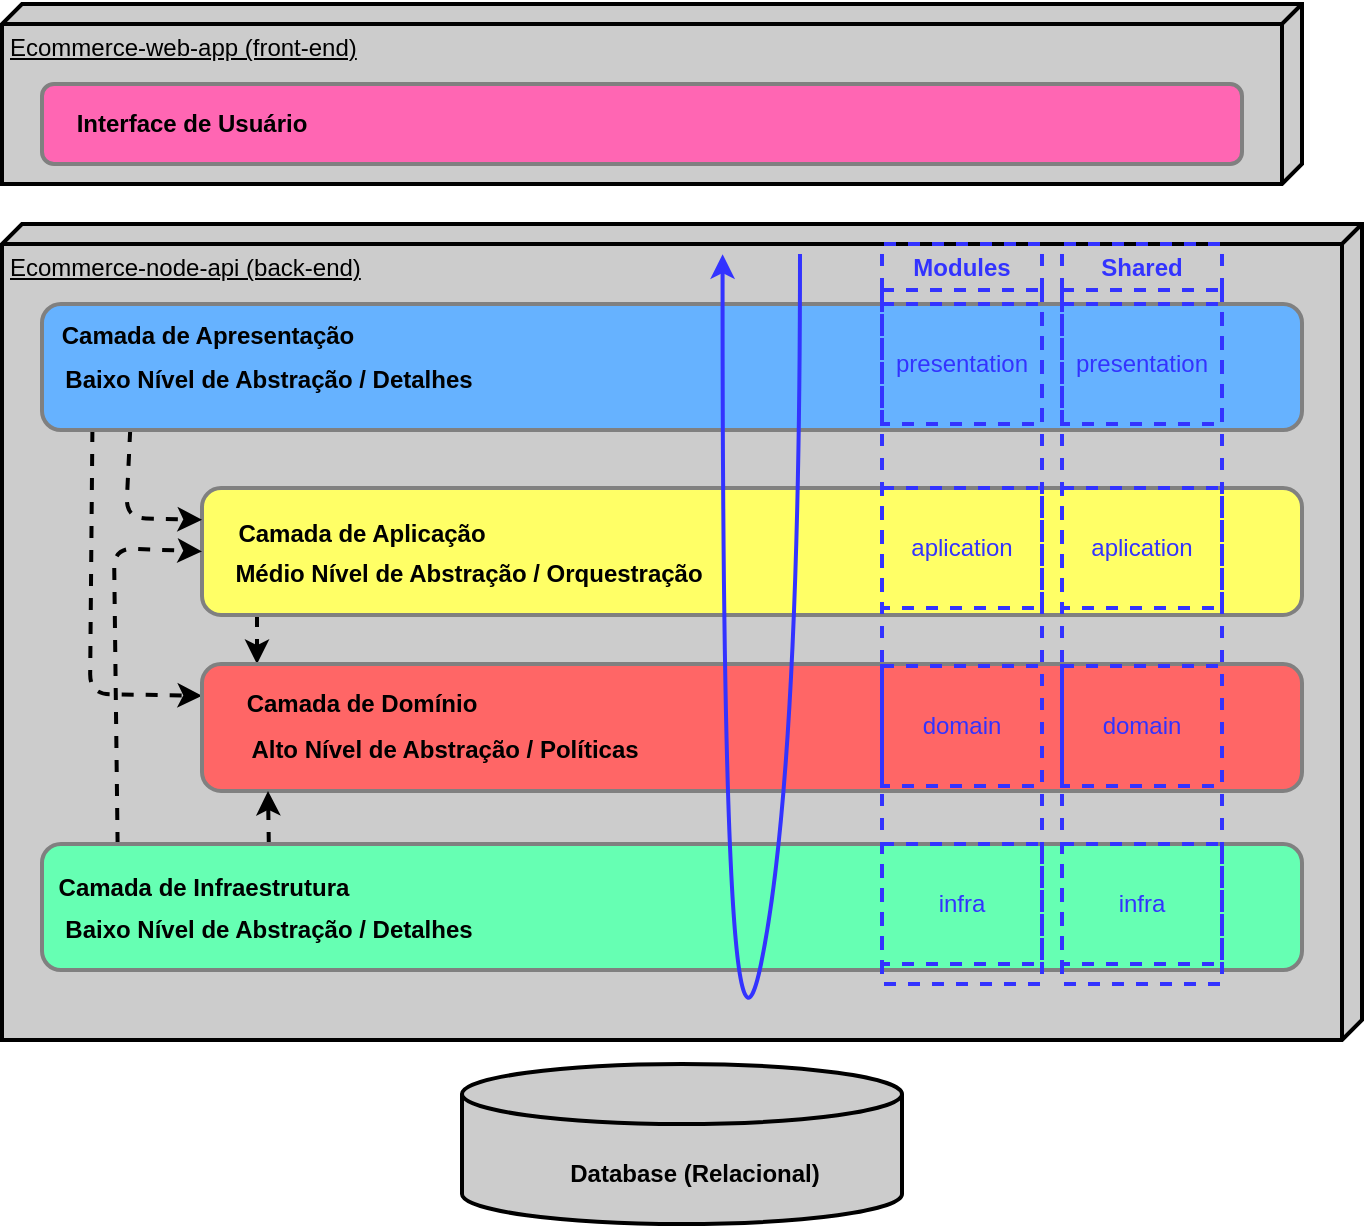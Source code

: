 <mxfile>
    <diagram id="7k9nhUk3vQBu-qB2R-Wo" name="Arquitetura em Camadas">
        <mxGraphModel dx="724" dy="853" grid="1" gridSize="10" guides="1" tooltips="1" connect="1" arrows="1" fold="1" page="1" pageScale="1" pageWidth="850" pageHeight="1100" math="0" shadow="0">
            <root>
                <mxCell id="0"/>
                <mxCell id="1" parent="0"/>
                <mxCell id="2" value="&lt;font color=&quot;#000000&quot;&gt;Ecommerce-node-api (back-end)&lt;/font&gt;" style="verticalAlign=top;align=left;spacingTop=8;spacingLeft=2;spacingRight=12;shape=cube;size=10;direction=south;fontStyle=4;html=1;strokeWidth=2;fillColor=#CCCCCC;" parent="1" vertex="1">
                    <mxGeometry x="80" y="130" width="680" height="408" as="geometry"/>
                </mxCell>
                <mxCell id="3" value="&lt;font color=&quot;#000000&quot;&gt;Ecommerce-web-app (front-end)&lt;/font&gt;" style="verticalAlign=top;align=left;spacingTop=8;spacingLeft=2;spacingRight=12;shape=cube;size=10;direction=south;fontStyle=4;html=1;strokeWidth=2;fillColor=#CCCCCC;" parent="1" vertex="1">
                    <mxGeometry x="80" y="20" width="650" height="90" as="geometry"/>
                </mxCell>
                <mxCell id="4" value="" style="shape=cylinder3;whiteSpace=wrap;html=1;boundedLbl=1;backgroundOutline=1;size=15;labelBackgroundColor=#18141D;strokeWidth=2;fontColor=#000000;fillColor=#CCCCCC;" parent="1" vertex="1">
                    <mxGeometry x="310" y="550" width="220" height="80" as="geometry"/>
                </mxCell>
                <mxCell id="5" value="&lt;b&gt;Database (Relacional)&lt;/b&gt;" style="text;html=1;strokeColor=none;fillColor=none;align=center;verticalAlign=middle;whiteSpace=wrap;rounded=0;labelBackgroundColor=none;strokeWidth=2;fontColor=#000000;" parent="1" vertex="1">
                    <mxGeometry x="360" y="590" width="133" height="30" as="geometry"/>
                </mxCell>
                <mxCell id="24" style="edgeStyle=none;html=1;exitX=0.05;exitY=1;exitDx=0;exitDy=0;exitPerimeter=0;entryX=0.05;entryY=0;entryDx=0;entryDy=0;entryPerimeter=0;dashed=1;strokeColor=#000000;strokeWidth=2;fontColor=#000000;" parent="1" source="6" target="12" edge="1">
                    <mxGeometry relative="1" as="geometry"/>
                </mxCell>
                <mxCell id="6" value="" style="rounded=1;whiteSpace=wrap;html=1;labelBackgroundColor=none;strokeWidth=2;fontColor=#000000;fillColor=#FFFF66;strokeColor=#808080;points=[[0,0,0,0,0],[0,0.25,0,0,0],[0,0.5,0,0,0],[0,0.75,0,0,0],[0,1,0,0,0],[0.05,1,0,0,0],[0.25,0,0,0,0],[0.5,0,0,0,0],[0.5,1,0,0,0],[0.75,0,0,0,0],[0.75,1,0,0,0],[1,0,0,0,0],[1,0.25,0,0,0],[1,0.5,0,0,0],[1,0.75,0,0,0],[1,1,0,0,0]];" parent="1" vertex="1">
                    <mxGeometry x="180" y="262" width="550" height="63.46" as="geometry"/>
                </mxCell>
                <mxCell id="7" value="&lt;b&gt;Camada de Aplicação&lt;/b&gt;" style="text;html=1;strokeColor=none;fillColor=none;align=center;verticalAlign=middle;whiteSpace=wrap;rounded=0;labelBackgroundColor=none;strokeWidth=2;fontColor=#000000;" parent="1" vertex="1">
                    <mxGeometry x="190" y="270" width="140" height="30" as="geometry"/>
                </mxCell>
                <mxCell id="21" style="edgeStyle=none;html=1;exitX=0.07;exitY=1;exitDx=0;exitDy=0;exitPerimeter=0;entryX=0;entryY=0.25;entryDx=0;entryDy=0;fontColor=#000000;dashed=1;strokeWidth=2;strokeColor=#000000;" parent="1" source="8" target="6" edge="1">
                    <mxGeometry relative="1" as="geometry">
                        <Array as="points">
                            <mxPoint x="142" y="277"/>
                        </Array>
                    </mxGeometry>
                </mxCell>
                <mxCell id="22" style="edgeStyle=none;html=1;exitX=0.04;exitY=1;exitDx=0;exitDy=0;exitPerimeter=0;entryX=0;entryY=0.25;entryDx=0;entryDy=0;dashed=1;strokeColor=#000000;strokeWidth=2;fontColor=#000000;" parent="1" source="8" target="12" edge="1">
                    <mxGeometry relative="1" as="geometry">
                        <Array as="points">
                            <mxPoint x="124" y="365"/>
                        </Array>
                    </mxGeometry>
                </mxCell>
                <mxCell id="8" value="" style="rounded=1;whiteSpace=wrap;html=1;labelBackgroundColor=none;strokeWidth=2;fontColor=#000000;fillColor=#66B2FF;strokeColor=#808080;points=[[0,0,0,0,0],[0,0.25,0,0,0],[0,0.5,0,0,0],[0,0.75,0,0,0],[0,1,0,0,0],[0.04,1,0,0,0],[0.07,1,0,0,0],[0.25,0,0,0,0],[0.5,0,0,0,0],[0.75,0,0,0,0],[0.75,1,0,0,0],[1,0,0,0,0],[1,0.25,0,0,0],[1,0.5,0,0,0],[1,0.75,0,0,0],[1,1,0,0,0]];" parent="1" vertex="1">
                    <mxGeometry x="100" y="170" width="630" height="63" as="geometry"/>
                </mxCell>
                <mxCell id="9" value="&lt;b&gt;Camada de Apresentação&lt;/b&gt;" style="text;html=1;strokeColor=none;fillColor=none;align=center;verticalAlign=middle;whiteSpace=wrap;rounded=0;labelBackgroundColor=none;strokeWidth=2;fontColor=#000000;" parent="1" vertex="1">
                    <mxGeometry x="108" y="168" width="150" height="35" as="geometry"/>
                </mxCell>
                <mxCell id="10" value="" style="rounded=1;whiteSpace=wrap;html=1;labelBackgroundColor=none;strokeWidth=2;fontColor=#000000;fillColor=#FF66B3;strokeColor=#808080;" parent="1" vertex="1">
                    <mxGeometry x="100" y="60" width="600" height="40" as="geometry"/>
                </mxCell>
                <mxCell id="11" value="&lt;b&gt;Interface de Usuário&lt;/b&gt;" style="text;html=1;strokeColor=none;fillColor=none;align=center;verticalAlign=middle;whiteSpace=wrap;rounded=0;labelBackgroundColor=none;strokeWidth=2;fontColor=#000000;" parent="1" vertex="1">
                    <mxGeometry x="100" y="62.5" width="150" height="35" as="geometry"/>
                </mxCell>
                <mxCell id="12" value="" style="rounded=1;whiteSpace=wrap;html=1;labelBackgroundColor=none;strokeWidth=2;fontColor=#000000;fillColor=#FF6666;strokeColor=#808080;points=[[0,0,0,0,0],[0,0.25,0,0,0],[0,0.5,0,0,0],[0,0.75,0,0,0],[0,1,0,0,0],[0.05,0,0,0,0],[0.06,1,0,0,0],[0.5,0,0,0,0],[0.5,1,0,0,0],[0.75,0,0,0,0],[0.75,1,0,0,0],[1,0,0,0,0],[1,0.25,0,0,0],[1,0.5,0,0,0],[1,0.75,0,0,0],[1,1,0,0,0]];" parent="1" vertex="1">
                    <mxGeometry x="180" y="350" width="550" height="63.46" as="geometry"/>
                </mxCell>
                <mxCell id="13" value="&lt;b&gt;Camada de Domínio&lt;/b&gt;" style="text;html=1;strokeColor=none;fillColor=none;align=center;verticalAlign=middle;whiteSpace=wrap;rounded=0;labelBackgroundColor=none;strokeWidth=2;fontColor=#000000;" parent="1" vertex="1">
                    <mxGeometry x="190" y="355" width="140" height="30" as="geometry"/>
                </mxCell>
                <mxCell id="25" style="edgeStyle=none;html=1;exitX=0.06;exitY=0;exitDx=0;exitDy=0;exitPerimeter=0;entryX=0;entryY=0.5;entryDx=0;entryDy=0;entryPerimeter=0;dashed=1;strokeColor=#000000;strokeWidth=2;fontColor=#000000;" parent="1" source="14" target="6" edge="1">
                    <mxGeometry relative="1" as="geometry">
                        <Array as="points">
                            <mxPoint x="136" y="292"/>
                        </Array>
                    </mxGeometry>
                </mxCell>
                <mxCell id="33" style="edgeStyle=none;html=1;exitX=0.18;exitY=0;exitDx=0;exitDy=0;exitPerimeter=0;entryX=0.06;entryY=1;entryDx=0;entryDy=0;entryPerimeter=0;dashed=1;strokeColor=#000000;strokeWidth=2;fontColor=#000000;" parent="1" source="14" target="12" edge="1">
                    <mxGeometry relative="1" as="geometry"/>
                </mxCell>
                <mxCell id="14" value="" style="rounded=1;whiteSpace=wrap;html=1;labelBackgroundColor=none;strokeWidth=2;fontColor=#000000;fillColor=#66FFB3;strokeColor=#808080;points=[[0,0,0,0,0],[0,0.25,0,0,0],[0,0.5,0,0,0],[0,0.75,0,0,0],[0,1,0,0,0],[0.06,0,0,0,0],[0.18,0,0,0,0],[0.25,1,0,0,0],[0.5,1,0,0,0],[0.75,0,0,0,0],[0.75,1,0,0,0],[1,0,0,0,0],[1,0.25,0,0,0],[1,0.5,0,0,0],[1,0.75,0,0,0],[1,1,0,0,0]];" parent="1" vertex="1">
                    <mxGeometry x="100" y="440" width="630" height="63" as="geometry"/>
                </mxCell>
                <mxCell id="15" value="&lt;b&gt;Camada de Infraestrutura&lt;/b&gt;" style="text;html=1;strokeColor=none;fillColor=none;align=center;verticalAlign=middle;whiteSpace=wrap;rounded=0;labelBackgroundColor=none;strokeWidth=2;fontColor=#000000;labelBorderColor=none;" parent="1" vertex="1">
                    <mxGeometry x="106" y="444.5" width="150" height="35" as="geometry"/>
                </mxCell>
                <mxCell id="18" value="&lt;b&gt;Baixo Nível de Abstração / Detalhes&lt;br&gt;&lt;/b&gt;" style="text;html=1;strokeColor=none;fillColor=none;align=center;verticalAlign=middle;whiteSpace=wrap;rounded=0;labelBackgroundColor=none;strokeWidth=2;fontColor=#000000;" parent="1" vertex="1">
                    <mxGeometry x="90" y="190" width="247" height="35" as="geometry"/>
                </mxCell>
                <mxCell id="34" value="" style="curved=1;endArrow=classic;html=1;strokeColor=#3333FF;strokeWidth=2;fontColor=#000000;entryX=0.026;entryY=0.538;entryDx=0;entryDy=0;entryPerimeter=0;" parent="1" edge="1">
                    <mxGeometry width="50" height="50" relative="1" as="geometry">
                        <mxPoint x="479" y="145" as="sourcePoint"/>
                        <mxPoint x="440.3" y="145.14" as="targetPoint"/>
                        <Array as="points">
                            <mxPoint x="479" y="405"/>
                            <mxPoint x="440" y="595"/>
                        </Array>
                    </mxGeometry>
                </mxCell>
                <mxCell id="35" value="&lt;b&gt;Baixo Nível de Abstração / Detalhes&lt;br&gt;&lt;/b&gt;" style="text;html=1;strokeColor=none;fillColor=none;align=center;verticalAlign=middle;whiteSpace=wrap;rounded=0;labelBackgroundColor=none;strokeWidth=2;fontColor=#000000;" parent="1" vertex="1">
                    <mxGeometry x="90" y="465" width="247" height="35" as="geometry"/>
                </mxCell>
                <mxCell id="36" value="&lt;b&gt;Alto Nível de Abstração / Políticas&lt;br&gt;&lt;/b&gt;" style="text;html=1;strokeColor=none;fillColor=none;align=center;verticalAlign=middle;whiteSpace=wrap;rounded=0;labelBackgroundColor=none;strokeWidth=2;fontColor=#000000;" parent="1" vertex="1">
                    <mxGeometry x="178" y="375" width="247" height="35" as="geometry"/>
                </mxCell>
                <mxCell id="37" value="&lt;b&gt;Médio Nível de Abstração / Orquestração&lt;br&gt;&lt;/b&gt;" style="text;html=1;strokeColor=none;fillColor=none;align=center;verticalAlign=middle;whiteSpace=wrap;rounded=0;labelBackgroundColor=none;strokeWidth=2;fontColor=#000000;" parent="1" vertex="1">
                    <mxGeometry x="190" y="287" width="247" height="35" as="geometry"/>
                </mxCell>
                <mxCell id="UFKZLdr68emgw0oBqBR9-37" value="Modules" style="swimlane;whiteSpace=wrap;html=1;fillColor=none;fontColor=#3333FF;strokeColor=#3333FF;dashed=1;strokeWidth=2;" vertex="1" parent="1">
                    <mxGeometry x="520" y="140" width="80" height="370" as="geometry"/>
                </mxCell>
                <mxCell id="njVO6qPZPcyYaA_mqp9c-37" value="domain" style="rounded=0;whiteSpace=wrap;html=1;dashed=1;strokeColor=#3333FF;strokeWidth=2;fontColor=#3333FF;fillColor=none;" vertex="1" parent="UFKZLdr68emgw0oBqBR9-37">
                    <mxGeometry y="211" width="80" height="60" as="geometry"/>
                </mxCell>
                <mxCell id="njVO6qPZPcyYaA_mqp9c-38" value="aplication" style="rounded=0;whiteSpace=wrap;html=1;dashed=1;strokeColor=#3333FF;strokeWidth=2;fontColor=#3333FF;fillColor=none;" vertex="1" parent="UFKZLdr68emgw0oBqBR9-37">
                    <mxGeometry y="122" width="80" height="60" as="geometry"/>
                </mxCell>
                <mxCell id="njVO6qPZPcyYaA_mqp9c-39" value="presentation" style="rounded=0;whiteSpace=wrap;html=1;dashed=1;strokeColor=#3333FF;strokeWidth=2;fontColor=#3333FF;fillColor=none;" vertex="1" parent="UFKZLdr68emgw0oBqBR9-37">
                    <mxGeometry y="30" width="80" height="60" as="geometry"/>
                </mxCell>
                <mxCell id="njVO6qPZPcyYaA_mqp9c-40" value="infra" style="rounded=0;whiteSpace=wrap;html=1;dashed=1;strokeColor=#3333FF;strokeWidth=2;fontColor=#3333FF;fillColor=none;" vertex="1" parent="UFKZLdr68emgw0oBqBR9-37">
                    <mxGeometry y="300" width="80" height="60" as="geometry"/>
                </mxCell>
                <mxCell id="njVO6qPZPcyYaA_mqp9c-41" value="Shared" style="swimlane;whiteSpace=wrap;html=1;fillColor=none;fontColor=#3333FF;strokeColor=#3333FF;dashed=1;strokeWidth=2;" vertex="1" parent="1">
                    <mxGeometry x="610" y="140" width="80" height="370" as="geometry"/>
                </mxCell>
                <mxCell id="njVO6qPZPcyYaA_mqp9c-42" value="domain" style="rounded=0;whiteSpace=wrap;html=1;dashed=1;strokeColor=#3333FF;strokeWidth=2;fontColor=#3333FF;fillColor=none;" vertex="1" parent="njVO6qPZPcyYaA_mqp9c-41">
                    <mxGeometry y="211" width="80" height="60" as="geometry"/>
                </mxCell>
                <mxCell id="njVO6qPZPcyYaA_mqp9c-43" value="aplication" style="rounded=0;whiteSpace=wrap;html=1;dashed=1;strokeColor=#3333FF;strokeWidth=2;fontColor=#3333FF;fillColor=none;" vertex="1" parent="njVO6qPZPcyYaA_mqp9c-41">
                    <mxGeometry y="122" width="80" height="60" as="geometry"/>
                </mxCell>
                <mxCell id="njVO6qPZPcyYaA_mqp9c-44" value="presentation" style="rounded=0;whiteSpace=wrap;html=1;dashed=1;strokeColor=#3333FF;strokeWidth=2;fontColor=#3333FF;fillColor=none;" vertex="1" parent="njVO6qPZPcyYaA_mqp9c-41">
                    <mxGeometry y="30" width="80" height="60" as="geometry"/>
                </mxCell>
                <mxCell id="njVO6qPZPcyYaA_mqp9c-45" value="infra" style="rounded=0;whiteSpace=wrap;html=1;dashed=1;strokeColor=#3333FF;strokeWidth=2;fontColor=#3333FF;fillColor=none;" vertex="1" parent="njVO6qPZPcyYaA_mqp9c-41">
                    <mxGeometry y="300" width="80" height="60" as="geometry"/>
                </mxCell>
            </root>
        </mxGraphModel>
    </diagram>
    <diagram name="Arquitetura Hexagonal" id="EeMI8kcn55GKuk9sSVCS">
        <mxGraphModel dx="468" dy="552" grid="1" gridSize="10" guides="1" tooltips="1" connect="1" arrows="1" fold="1" page="1" pageScale="1" pageWidth="850" pageHeight="1100" math="0" shadow="0">
            <root>
                <mxCell id="hYAzWoSKdxrVPLJhWobG-0"/>
                <mxCell id="hYAzWoSKdxrVPLJhWobG-1" parent="hYAzWoSKdxrVPLJhWobG-0"/>
                <mxCell id="7pla7kDubyWuy_Jkj4xD-3" value="" style="group" parent="hYAzWoSKdxrVPLJhWobG-1" vertex="1" connectable="0">
                    <mxGeometry x="39.75" y="857" width="339.25" height="60" as="geometry"/>
                </mxCell>
                <mxCell id="7pla7kDubyWuy_Jkj4xD-0" value="" style="rounded=1;whiteSpace=wrap;html=1;labelBackgroundColor=none;strokeWidth=2;fontColor=#000000;fillColor=#66B2FF;strokeColor=#808080;points=[[0,0,0,0,0],[0,0.25,0,0,0],[0,0.5,0,0,0],[0,0.75,0,0,0],[0,1,0,0,0],[0.04,1,0,0,0],[0.07,1,0,0,0],[0.25,0,0,0,0],[0.5,0,0,0,0],[0.75,0,0,0,0],[0.75,1,0,0,0],[1,0,0,0,0],[1,0.25,0,0,0],[1,0.5,0,0,0],[1,0.75,0,0,0],[1,1,0,0,0]];" parent="7pla7kDubyWuy_Jkj4xD-3" vertex="1">
                    <mxGeometry x="5.561" y="1.935" width="333.689" height="58.065" as="geometry"/>
                </mxCell>
                <mxCell id="7pla7kDubyWuy_Jkj4xD-1" value="&lt;b&gt;Camada de Apresentação&lt;/b&gt;" style="text;html=1;strokeColor=none;fillColor=none;align=center;verticalAlign=middle;whiteSpace=wrap;rounded=0;labelBackgroundColor=none;strokeWidth=2;fontColor=#000000;" parent="7pla7kDubyWuy_Jkj4xD-3" vertex="1">
                    <mxGeometry y="1.94" width="169.99" height="33.87" as="geometry"/>
                </mxCell>
                <mxCell id="7pla7kDubyWuy_Jkj4xD-2" value="&lt;b&gt;Baixo Nível de Abstração / Detalhes&lt;br&gt;&lt;/b&gt;" style="text;html=1;strokeColor=none;fillColor=none;align=center;verticalAlign=middle;whiteSpace=wrap;rounded=0;labelBackgroundColor=none;strokeWidth=2;fontColor=#000000;" parent="7pla7kDubyWuy_Jkj4xD-3" vertex="1">
                    <mxGeometry x="-9.75" y="26.13" width="240" height="33.87" as="geometry"/>
                </mxCell>
                <mxCell id="hYAzWoSKdxrVPLJhWobG-2" value="&lt;font color=&quot;#000000&quot;&gt;Ecommerce-node-api (back-end)&lt;/font&gt;" style="verticalAlign=top;align=left;spacingTop=8;spacingLeft=2;spacingRight=12;shape=cube;size=10;direction=south;fontStyle=4;html=1;strokeWidth=2;fillColor=#CCCCCC;" parent="hYAzWoSKdxrVPLJhWobG-1" vertex="1">
                    <mxGeometry x="47" y="145" width="680" height="470" as="geometry"/>
                </mxCell>
                <mxCell id="hYAzWoSKdxrVPLJhWobG-3" value="&lt;font color=&quot;#000000&quot;&gt;Ecommerce-web-app (front-end)&lt;/font&gt;" style="verticalAlign=top;align=left;spacingTop=8;spacingLeft=2;spacingRight=12;shape=cube;size=10;direction=south;fontStyle=4;html=1;strokeWidth=2;fillColor=#CCCCCC;" parent="hYAzWoSKdxrVPLJhWobG-1" vertex="1">
                    <mxGeometry x="50" y="20" width="680" height="90" as="geometry"/>
                </mxCell>
                <mxCell id="hYAzWoSKdxrVPLJhWobG-4" value="" style="shape=cylinder3;whiteSpace=wrap;html=1;boundedLbl=1;backgroundOutline=1;size=15;labelBackgroundColor=#18141D;strokeWidth=2;fontColor=#000000;fillColor=#CCCCCC;" parent="hYAzWoSKdxrVPLJhWobG-1" vertex="1">
                    <mxGeometry x="269" y="628" width="220" height="80" as="geometry"/>
                </mxCell>
                <mxCell id="hYAzWoSKdxrVPLJhWobG-5" value="&lt;b&gt;Database (Relacional)&lt;/b&gt;" style="text;html=1;strokeColor=none;fillColor=none;align=center;verticalAlign=middle;whiteSpace=wrap;rounded=0;labelBackgroundColor=none;strokeWidth=2;fontColor=#000000;" parent="hYAzWoSKdxrVPLJhWobG-1" vertex="1">
                    <mxGeometry x="319" y="668" width="133" height="30" as="geometry"/>
                </mxCell>
                <mxCell id="hYAzWoSKdxrVPLJhWobG-13" value="" style="rounded=1;whiteSpace=wrap;html=1;labelBackgroundColor=none;strokeWidth=2;fontColor=#000000;fillColor=#FF66B3;strokeColor=#808080;" parent="hYAzWoSKdxrVPLJhWobG-1" vertex="1">
                    <mxGeometry x="100" y="60" width="600" height="40" as="geometry"/>
                </mxCell>
                <mxCell id="hYAzWoSKdxrVPLJhWobG-14" value="&lt;b&gt;Interface de Usuário&lt;/b&gt;" style="text;html=1;strokeColor=none;fillColor=none;align=center;verticalAlign=middle;whiteSpace=wrap;rounded=0;labelBackgroundColor=none;strokeWidth=2;fontColor=#000000;" parent="hYAzWoSKdxrVPLJhWobG-1" vertex="1">
                    <mxGeometry x="100" y="62.5" width="150" height="35" as="geometry"/>
                </mxCell>
                <mxCell id="i50sESxvsA3d8kJN36qq-8" style="edgeStyle=none;html=1;exitX=0.5;exitY=0;exitDx=0;exitDy=0;entryX=0.872;entryY=1.146;entryDx=0;entryDy=0;entryPerimeter=0;strokeColor=#000000;fontSize=10;fontColor=none;endArrow=classic;endFill=1;" parent="hYAzWoSKdxrVPLJhWobG-1" source="i50sESxvsA3d8kJN36qq-2" target="hYAzWoSKdxrVPLJhWobG-21" edge="1">
                    <mxGeometry relative="1" as="geometry"/>
                </mxCell>
                <mxCell id="i50sESxvsA3d8kJN36qq-14" style="edgeStyle=none;sketch=1;html=1;exitX=0.5;exitY=1;exitDx=0;exitDy=0;entryX=0.5;entryY=1;entryDx=0;entryDy=0;entryPerimeter=0;dashed=1;strokeColor=#000000;strokeWidth=2;fontSize=10;fontColor=none;endArrow=classic;endFill=1;" parent="hYAzWoSKdxrVPLJhWobG-1" edge="1">
                    <mxGeometry relative="1" as="geometry">
                        <mxPoint x="382" y="595" as="sourcePoint"/>
                        <mxPoint x="371.5" y="539" as="targetPoint"/>
                    </mxGeometry>
                </mxCell>
                <mxCell id="i50sESxvsA3d8kJN36qq-15" style="edgeStyle=none;sketch=1;html=1;exitX=0.5;exitY=1;exitDx=0;exitDy=0;exitPerimeter=0;entryX=0.5;entryY=1;entryDx=0;entryDy=0;entryPerimeter=0;dashed=1;strokeColor=#000000;strokeWidth=2;fontSize=10;fontColor=none;endArrow=classic;endFill=1;" parent="hYAzWoSKdxrVPLJhWobG-1" source="i50sESxvsA3d8kJN36qq-2" target="i50sESxvsA3d8kJN36qq-1" edge="1">
                    <mxGeometry relative="1" as="geometry"/>
                </mxCell>
                <mxCell id="i50sESxvsA3d8kJN36qq-2" value="" style="shape=hexagon;perimeter=hexagonPerimeter2;whiteSpace=wrap;html=1;fixedSize=1;rounded=1;labelBackgroundColor=#18141D;strokeColor=#000000;fontSize=10;fontColor=none;fillColor=#66B2FF;size=110;arcSize=21;gradientColor=#66FFB3;gradientDirection=south;points=[[0,0.5,0,0,0],[0.08,0.29,0,0,0],[0.08,0.71,0,0,0],[0.38,0,0,0,0],[0.38,1,0,0,0],[0.49,0,0,0,0],[0.5,1,0,0,0],[0.63,0,0,0,0],[0.63,1,0,0,0],[0.92,0.29,0,0,0],[0.92,0.71,0,0,0],[1,0.5,0,0,0]];" parent="hYAzWoSKdxrVPLJhWobG-1" vertex="1">
                    <mxGeometry x="72" y="175" width="620" height="420" as="geometry"/>
                </mxCell>
                <mxCell id="i50sESxvsA3d8kJN36qq-1" value="" style="shape=hexagon;perimeter=hexagonPerimeter2;whiteSpace=wrap;html=1;fixedSize=1;rounded=1;labelBackgroundColor=#18141D;strokeColor=#000000;fontSize=10;fontColor=none;fillColor=#FFFF33;size=77;dashed=1;points=[[0,0.5,0,0,0],[0.06,0.28,0,0,0],[0.06,0.72,0,0,0],[0.38,1,0,0,0],[0.51,0,0,0,0],[0.52,1,0,0,0],[0.57,0,0,0,0],[0.62,0,0,0,0],[0.62,1,0,0,0],[0.94,0.28,0,0,0],[0.94,0.72,0,0,0],[1,0.5,0,0,0]];" parent="hYAzWoSKdxrVPLJhWobG-1" vertex="1">
                    <mxGeometry x="123" y="225" width="497" height="314" as="geometry"/>
                </mxCell>
                <mxCell id="i50sESxvsA3d8kJN36qq-0" value="" style="shape=hexagon;perimeter=hexagonPerimeter2;whiteSpace=wrap;html=1;fixedSize=1;size=50;rounded=1;fillColor=#FF6666;strokeColor=#000000;" parent="hYAzWoSKdxrVPLJhWobG-1" vertex="1">
                    <mxGeometry x="227" y="295" width="310" height="190" as="geometry"/>
                </mxCell>
                <mxCell id="hYAzWoSKdxrVPLJhWobG-16" value="&lt;span style=&quot;font-size: 12px;&quot;&gt;Camada de Domínio&lt;/span&gt;" style="text;html=1;strokeColor=none;fillColor=none;align=center;verticalAlign=middle;whiteSpace=wrap;rounded=0;labelBackgroundColor=none;strokeWidth=2;fontColor=#000000;fontStyle=1;fontSize=12;" parent="hYAzWoSKdxrVPLJhWobG-1" vertex="1">
                    <mxGeometry x="282" y="355" width="127.5" height="35" as="geometry"/>
                </mxCell>
                <mxCell id="hYAzWoSKdxrVPLJhWobG-24" value="&lt;b style=&quot;font-size: 10px;&quot;&gt;Alto Nível de Abstração / Políticas&lt;br style=&quot;font-size: 10px;&quot;&gt;&lt;/b&gt;" style="text;html=1;strokeColor=none;fillColor=none;align=center;verticalAlign=middle;whiteSpace=wrap;rounded=0;labelBackgroundColor=none;strokeWidth=2;fontColor=#000000;fontSize=10;" parent="hYAzWoSKdxrVPLJhWobG-1" vertex="1">
                    <mxGeometry x="242" y="375" width="247" height="35" as="geometry"/>
                </mxCell>
                <mxCell id="hYAzWoSKdxrVPLJhWobG-8" value="&lt;b&gt;Camada de Aplicação&lt;/b&gt;" style="text;html=1;strokeColor=none;fillColor=none;align=center;verticalAlign=middle;whiteSpace=wrap;rounded=0;labelBackgroundColor=none;strokeWidth=2;fontColor=#000000;" parent="hYAzWoSKdxrVPLJhWobG-1" vertex="1">
                    <mxGeometry x="192" y="229" width="140" height="30" as="geometry"/>
                </mxCell>
                <mxCell id="hYAzWoSKdxrVPLJhWobG-25" value="&lt;b style=&quot;font-size: 10px;&quot;&gt;Médio Nível de Abstração &lt;br&gt;Orquestração&lt;br style=&quot;font-size: 10px;&quot;&gt;&lt;/b&gt;" style="text;html=1;strokeColor=none;fillColor=none;align=center;verticalAlign=middle;whiteSpace=wrap;rounded=0;labelBackgroundColor=none;strokeWidth=2;fontColor=#000000;fontSize=10;" parent="hYAzWoSKdxrVPLJhWobG-1" vertex="1">
                    <mxGeometry x="127.5" y="250" width="247" height="35" as="geometry"/>
                </mxCell>
                <mxCell id="hYAzWoSKdxrVPLJhWobG-23" value="&lt;b style=&quot;font-size: 10px;&quot;&gt;Baixo Nível de Abstração / Detalhes&lt;br style=&quot;font-size: 10px;&quot;&gt;&lt;/b&gt;" style="text;html=1;strokeColor=none;fillColor=none;align=center;verticalAlign=middle;whiteSpace=wrap;rounded=0;labelBackgroundColor=none;strokeWidth=2;fontColor=#000000;fontSize=10;" parent="hYAzWoSKdxrVPLJhWobG-1" vertex="1">
                    <mxGeometry x="140" y="548" width="247" height="35" as="geometry"/>
                </mxCell>
                <mxCell id="hYAzWoSKdxrVPLJhWobG-20" value="&lt;b&gt;Camada de Infraestrutura&lt;/b&gt;" style="text;html=1;strokeColor=none;fillColor=none;align=center;verticalAlign=middle;whiteSpace=wrap;rounded=0;labelBackgroundColor=none;strokeWidth=2;fontColor=#000000;labelBorderColor=none;" parent="hYAzWoSKdxrVPLJhWobG-1" vertex="1">
                    <mxGeometry x="176" y="533" width="150" height="35" as="geometry"/>
                </mxCell>
                <mxCell id="hYAzWoSKdxrVPLJhWobG-21" value="&lt;b style=&quot;font-size: 10px;&quot;&gt;Baixo Nível de Abstração / Detalhes&lt;br style=&quot;font-size: 10px;&quot;&gt;&lt;/b&gt;" style="text;html=1;strokeColor=none;fillColor=none;align=center;verticalAlign=middle;whiteSpace=wrap;rounded=0;labelBackgroundColor=none;strokeWidth=2;fontColor=#000000;fontSize=10;" parent="hYAzWoSKdxrVPLJhWobG-1" vertex="1">
                    <mxGeometry x="154" y="194" width="213" height="35" as="geometry"/>
                </mxCell>
                <mxCell id="hYAzWoSKdxrVPLJhWobG-12" value="&lt;b&gt;Camada de Apresentação&lt;/b&gt;" style="text;html=1;strokeColor=none;fillColor=none;align=center;verticalAlign=middle;whiteSpace=wrap;rounded=0;labelBackgroundColor=none;strokeWidth=2;fontColor=#000000;" parent="hYAzWoSKdxrVPLJhWobG-1" vertex="1">
                    <mxGeometry x="192" y="179" width="150" height="35" as="geometry"/>
                </mxCell>
                <mxCell id="i50sESxvsA3d8kJN36qq-5" style="edgeStyle=none;html=1;exitX=0;exitY=0.5;exitDx=0;exitDy=0;entryX=0;entryY=0.5;entryDx=0;entryDy=0;fontSize=10;fontColor=none;endArrow=none;endFill=0;strokeColor=#000000;" parent="hYAzWoSKdxrVPLJhWobG-1" source="i50sESxvsA3d8kJN36qq-2" target="i50sESxvsA3d8kJN36qq-1" edge="1">
                    <mxGeometry relative="1" as="geometry"/>
                </mxCell>
                <mxCell id="i50sESxvsA3d8kJN36qq-6" style="edgeStyle=none;html=1;exitX=1;exitY=0.5;exitDx=0;exitDy=0;entryX=1;entryY=0.5;entryDx=0;entryDy=0;strokeColor=#000000;fontSize=10;fontColor=none;endArrow=none;endFill=0;" parent="hYAzWoSKdxrVPLJhWobG-1" source="i50sESxvsA3d8kJN36qq-2" target="i50sESxvsA3d8kJN36qq-1" edge="1">
                    <mxGeometry relative="1" as="geometry"/>
                </mxCell>
                <mxCell id="i50sESxvsA3d8kJN36qq-7" value="&lt;span style=&quot;font-size: 10px;&quot;&gt;&lt;u style=&quot;&quot;&gt;&lt;b&gt;Casos de Uso&lt;/b&gt;&lt;/u&gt;&lt;br style=&quot;font-size: 10px;&quot;&gt;&lt;/span&gt;" style="text;html=1;strokeColor=none;fillColor=none;align=center;verticalAlign=middle;whiteSpace=wrap;rounded=0;labelBackgroundColor=none;strokeWidth=2;fontColor=#000000;fontSize=10;" parent="hYAzWoSKdxrVPLJhWobG-1" vertex="1">
                    <mxGeometry x="90" y="295" width="247" height="35" as="geometry"/>
                </mxCell>
                <mxCell id="i50sESxvsA3d8kJN36qq-12" style="edgeStyle=none;sketch=1;html=1;entryX=0.481;entryY=0.008;entryDx=0;entryDy=0;dashed=1;strokeColor=#000000;strokeWidth=2;fontSize=10;fontColor=none;endArrow=classic;endFill=1;exitX=0.51;exitY=0;exitDx=0;exitDy=0;exitPerimeter=0;entryPerimeter=0;" parent="hYAzWoSKdxrVPLJhWobG-1" source="i50sESxvsA3d8kJN36qq-1" target="i50sESxvsA3d8kJN36qq-0" edge="1">
                    <mxGeometry relative="1" as="geometry">
                        <mxPoint x="383" y="225" as="sourcePoint"/>
                    </mxGeometry>
                </mxCell>
                <mxCell id="hYAzWoSKdxrVPLJhWobG-22" value="" style="curved=1;endArrow=classic;html=1;strokeColor=#3333FF;strokeWidth=2;fontColor=#000000;entryX=0.026;entryY=0.538;entryDx=0;entryDy=0;entryPerimeter=0;" parent="hYAzWoSKdxrVPLJhWobG-1" edge="1">
                    <mxGeometry width="50" height="50" relative="1" as="geometry">
                        <mxPoint x="524" y="167" as="sourcePoint"/>
                        <mxPoint x="485.3" y="167.14" as="targetPoint"/>
                        <Array as="points">
                            <mxPoint x="524" y="380"/>
                            <mxPoint x="508" y="600"/>
                            <mxPoint x="485" y="617"/>
                        </Array>
                    </mxGeometry>
                </mxCell>
                <mxCell id="i50sESxvsA3d8kJN36qq-16" style="edgeStyle=none;sketch=1;html=1;exitX=0.5;exitY=1;exitDx=0;exitDy=0;exitPerimeter=0;entryX=0.52;entryY=1;entryDx=0;entryDy=0;entryPerimeter=0;dashed=1;strokeColor=#000000;strokeWidth=2;fontSize=10;fontColor=none;endArrow=classic;endFill=1;" parent="hYAzWoSKdxrVPLJhWobG-1" source="i50sESxvsA3d8kJN36qq-2" target="i50sESxvsA3d8kJN36qq-1" edge="1">
                    <mxGeometry relative="1" as="geometry"/>
                </mxCell>
                <mxCell id="i50sESxvsA3d8kJN36qq-17" style="edgeStyle=none;sketch=1;html=1;exitX=0.52;exitY=1;exitDx=0;exitDy=0;exitPerimeter=0;entryX=0.5;entryY=1;entryDx=0;entryDy=0;dashed=1;strokeColor=#000000;strokeWidth=2;fontSize=10;fontColor=none;endArrow=classic;endFill=1;startArrow=none;startFill=0;" parent="hYAzWoSKdxrVPLJhWobG-1" source="i50sESxvsA3d8kJN36qq-1" target="i50sESxvsA3d8kJN36qq-0" edge="1">
                    <mxGeometry relative="1" as="geometry"/>
                </mxCell>
                <mxCell id="i50sESxvsA3d8kJN36qq-18" style="edgeStyle=none;sketch=1;html=1;exitX=0.49;exitY=0;exitDx=0;exitDy=0;exitPerimeter=0;dashed=1;strokeColor=#000000;strokeWidth=2;fontSize=10;fontColor=none;endArrow=classic;endFill=1;" parent="hYAzWoSKdxrVPLJhWobG-1" source="i50sESxvsA3d8kJN36qq-2" edge="1">
                    <mxGeometry relative="1" as="geometry">
                        <mxPoint x="376.069" y="225" as="targetPoint"/>
                    </mxGeometry>
                </mxCell>
                <mxCell id="KR_-GK3AzF4JWXoIYjJ3-3" value="" style="group" parent="hYAzWoSKdxrVPLJhWobG-1" vertex="1" connectable="0">
                    <mxGeometry x="232" y="748" width="280" height="50" as="geometry"/>
                </mxCell>
                <mxCell id="KR_-GK3AzF4JWXoIYjJ3-0" value="" style="rounded=1;whiteSpace=wrap;html=1;labelBackgroundColor=none;strokeWidth=2;fontColor=#000000;fillColor=#FF6666;strokeColor=#808080;points=[[0,0,0,0,0],[0,0.25,0,0,0],[0,0.5,0,0,0],[0,0.75,0,0,0],[0,1,0,0,0],[0.05,0,0,0,0],[0.06,1,0,0,0],[0.5,0,0,0,0],[0.5,1,0,0,0],[0.75,0,0,0,0],[0.75,1,0,0,0],[1,0,0,0,0],[1,0.25,0,0,0],[1,0.5,0,0,0],[1,0.75,0,0,0],[1,1,0,0,0]];" parent="KR_-GK3AzF4JWXoIYjJ3-3" vertex="1">
                    <mxGeometry x="1.073" width="278.927" height="50" as="geometry"/>
                </mxCell>
                <mxCell id="KR_-GK3AzF4JWXoIYjJ3-1" value="&lt;b&gt;Camada de Domínio&lt;/b&gt;" style="text;html=1;strokeColor=none;fillColor=none;align=center;verticalAlign=middle;whiteSpace=wrap;rounded=0;labelBackgroundColor=none;strokeWidth=2;fontColor=#000000;" parent="KR_-GK3AzF4JWXoIYjJ3-3" vertex="1">
                    <mxGeometry x="-7.18" width="147.18" height="25" as="geometry"/>
                </mxCell>
                <mxCell id="KR_-GK3AzF4JWXoIYjJ3-2" value="&lt;b&gt;Alto Nível de Abstração / Políticas&lt;br&gt;&lt;/b&gt;" style="text;html=1;strokeColor=none;fillColor=none;align=center;verticalAlign=middle;whiteSpace=wrap;rounded=0;labelBackgroundColor=none;strokeWidth=2;fontColor=#000000;" parent="KR_-GK3AzF4JWXoIYjJ3-3" vertex="1">
                    <mxGeometry y="20.83" width="200" height="29.17" as="geometry"/>
                </mxCell>
                <mxCell id="C1Y5PFiR-NlMEbAWF-Xy-3" value="" style="group" parent="hYAzWoSKdxrVPLJhWobG-1" vertex="1" connectable="0">
                    <mxGeometry x="160" y="800" width="410" height="58" as="geometry"/>
                </mxCell>
                <mxCell id="C1Y5PFiR-NlMEbAWF-Xy-0" value="" style="rounded=1;whiteSpace=wrap;html=1;labelBackgroundColor=none;strokeWidth=2;fontColor=#000000;fillColor=#FFFF66;strokeColor=#808080;points=[[0,0,0,0,0],[0,0.25,0,0,0],[0,0.5,0,0,0],[0,0.75,0,0,0],[0,1,0,0,0],[0.05,1,0,0,0],[0.25,0,0,0,0],[0.5,0,0,0,0],[0.5,1,0,0,0],[0.75,0,0,0,0],[0.75,1,0,0,0],[1,0,0,0,0],[1,0.25,0,0,0],[1,0.5,0,0,0],[1,0.75,0,0,0],[1,1,0,0,0]];" parent="C1Y5PFiR-NlMEbAWF-Xy-3" vertex="1">
                    <mxGeometry width="410" height="58" as="geometry"/>
                </mxCell>
                <mxCell id="C1Y5PFiR-NlMEbAWF-Xy-1" value="&lt;b&gt;Camada de Aplicação&lt;/b&gt;" style="text;html=1;strokeColor=none;fillColor=none;align=center;verticalAlign=middle;whiteSpace=wrap;rounded=0;labelBackgroundColor=none;strokeWidth=2;fontColor=#000000;" parent="C1Y5PFiR-NlMEbAWF-Xy-3" vertex="1">
                    <mxGeometry x="7.88" y="7.73" width="162.12" height="29" as="geometry"/>
                </mxCell>
                <mxCell id="C1Y5PFiR-NlMEbAWF-Xy-2" value="&lt;b&gt;Médio Nível de Abstração / Orquestração&lt;br&gt;&lt;/b&gt;" style="text;html=1;strokeColor=none;fillColor=none;align=center;verticalAlign=middle;whiteSpace=wrap;rounded=0;labelBackgroundColor=none;strokeWidth=2;fontColor=#000000;" parent="C1Y5PFiR-NlMEbAWF-Xy-3" vertex="1">
                    <mxGeometry x="7.88" y="24.17" width="262.12" height="33.83" as="geometry"/>
                </mxCell>
                <mxCell id="ZKjnZydVGv-FGF3DYPvZ-3" value="" style="group" parent="hYAzWoSKdxrVPLJhWobG-1" vertex="1" connectable="0">
                    <mxGeometry x="359" y="850" width="351" height="70" as="geometry"/>
                </mxCell>
                <mxCell id="ZKjnZydVGv-FGF3DYPvZ-0" value="" style="rounded=1;whiteSpace=wrap;html=1;labelBackgroundColor=none;strokeWidth=2;fontColor=#000000;fillColor=#66FFB3;strokeColor=#808080;points=[[0,0,0,0,0],[0,0.25,0,0,0],[0,0.5,0,0,0],[0,0.75,0,0,0],[0,1,0,0,0],[0.06,0,0,0,0],[0.18,0,0,0,0],[0.25,1,0,0,0],[0.5,1,0,0,0],[0.75,0,0,0,0],[0.75,1,0,0,0],[1,0,0,0,0],[1,0.25,0,0,0],[1,0.5,0,0,0],[1,0.75,0,0,0],[1,1,0,0,0]];" parent="ZKjnZydVGv-FGF3DYPvZ-3" vertex="1">
                    <mxGeometry x="5.75" y="7" width="345.25" height="63" as="geometry"/>
                </mxCell>
                <mxCell id="ZKjnZydVGv-FGF3DYPvZ-1" value="&lt;b&gt;Camada de Infraestrutura&lt;/b&gt;" style="text;html=1;strokeColor=none;fillColor=none;align=center;verticalAlign=middle;whiteSpace=wrap;rounded=0;labelBackgroundColor=none;strokeWidth=2;fontColor=#000000;labelBorderColor=none;" parent="ZKjnZydVGv-FGF3DYPvZ-3" vertex="1">
                    <mxGeometry x="9.203" y="5.025" width="177.266" height="39.083" as="geometry"/>
                </mxCell>
                <mxCell id="ZKjnZydVGv-FGF3DYPvZ-2" value="&lt;b&gt;Baixo Nível de Abstração / Detalhes&lt;br&gt;&lt;/b&gt;" style="text;html=1;strokeColor=none;fillColor=none;align=center;verticalAlign=middle;whiteSpace=wrap;rounded=0;labelBackgroundColor=none;strokeWidth=2;fontColor=#000000;" parent="ZKjnZydVGv-FGF3DYPvZ-3" vertex="1">
                    <mxGeometry y="27.917" width="252.281" height="39.083" as="geometry"/>
                </mxCell>
                <mxCell id="Qk1hDcFxjSQGuENJSuNd-0" value="Modules" style="swimlane;whiteSpace=wrap;html=1;fillColor=none;fontColor=#3333FF;strokeColor=#3333FF;dashed=1;strokeWidth=2;" vertex="1" parent="hYAzWoSKdxrVPLJhWobG-1">
                    <mxGeometry x="400" y="160" width="70" height="440" as="geometry"/>
                </mxCell>
            </root>
        </mxGraphModel>
    </diagram>
</mxfile>